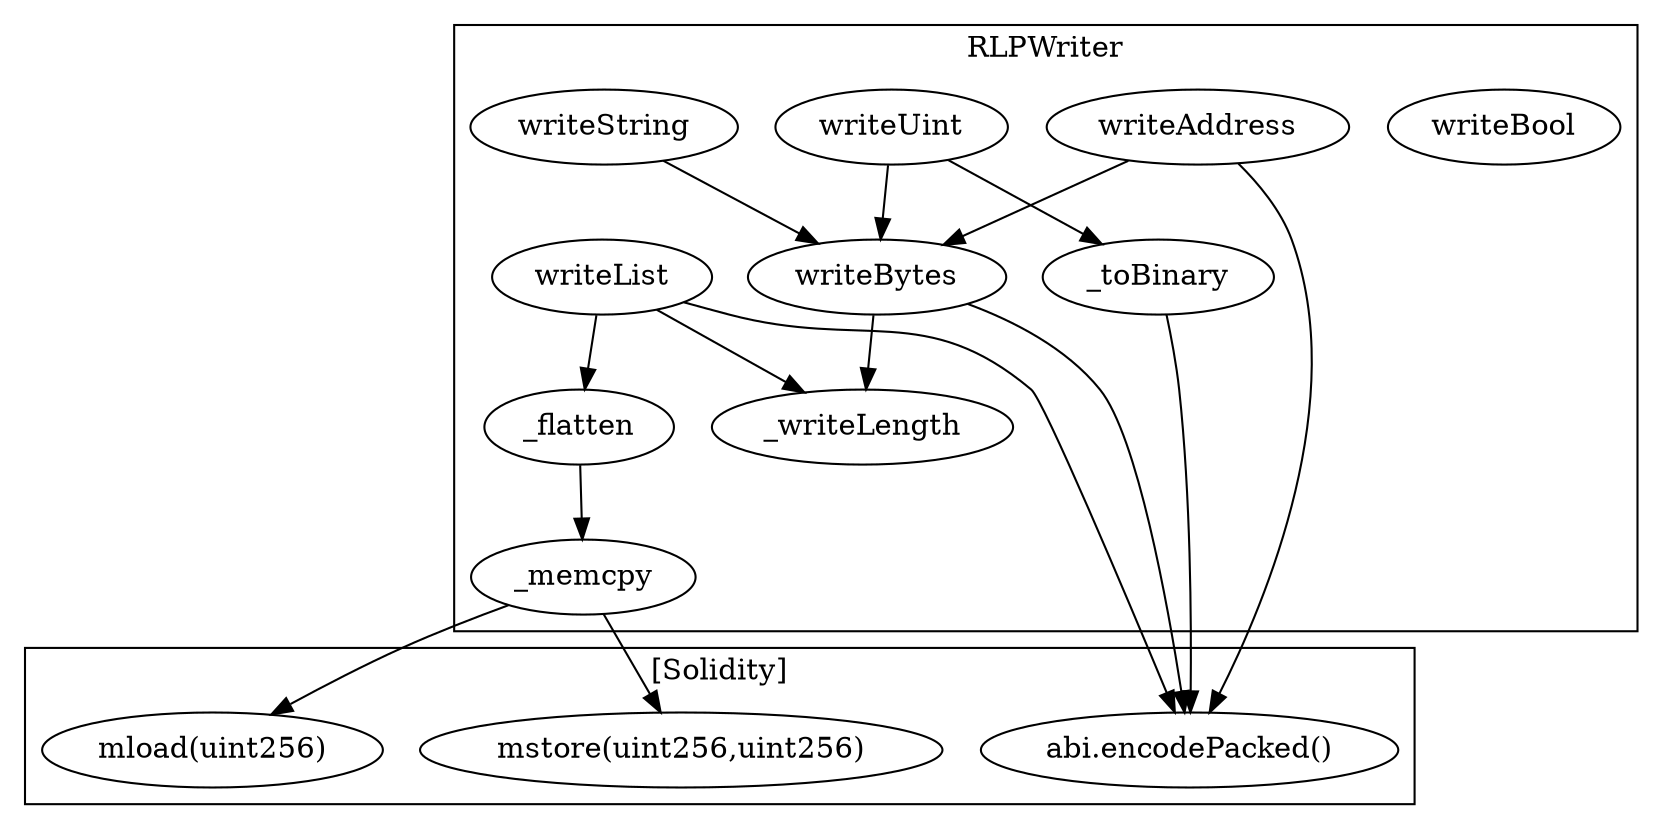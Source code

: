 strict digraph {
subgraph cluster_31378_RLPWriter {
label = "RLPWriter"
"31378_writeBytes" [label="writeBytes"]
"31378_writeBool" [label="writeBool"]
"31378__flatten" [label="_flatten"]
"31378_writeUint" [label="writeUint"]
"31378_writeList" [label="writeList"]
"31378_writeString" [label="writeString"]
"31378__writeLength" [label="_writeLength"]
"31378_writeAddress" [label="writeAddress"]
"31378__memcpy" [label="_memcpy"]
"31378__toBinary" [label="_toBinary"]
"31378_writeString" -> "31378_writeBytes"
"31378_writeBytes" -> "31378__writeLength"
"31378_writeUint" -> "31378_writeBytes"
"31378_writeList" -> "31378__writeLength"
"31378__flatten" -> "31378__memcpy"
"31378_writeList" -> "31378__flatten"
"31378_writeUint" -> "31378__toBinary"
"31378_writeAddress" -> "31378_writeBytes"
}subgraph cluster_solidity {
label = "[Solidity]"
"abi.encodePacked()" 
"mload(uint256)" 
"mstore(uint256,uint256)" 
"31378__memcpy" -> "mstore(uint256,uint256)"
"31378_writeAddress" -> "abi.encodePacked()"
"31378_writeBytes" -> "abi.encodePacked()"
"31378__toBinary" -> "abi.encodePacked()"
"31378__memcpy" -> "mload(uint256)"
"31378_writeList" -> "abi.encodePacked()"
}
}